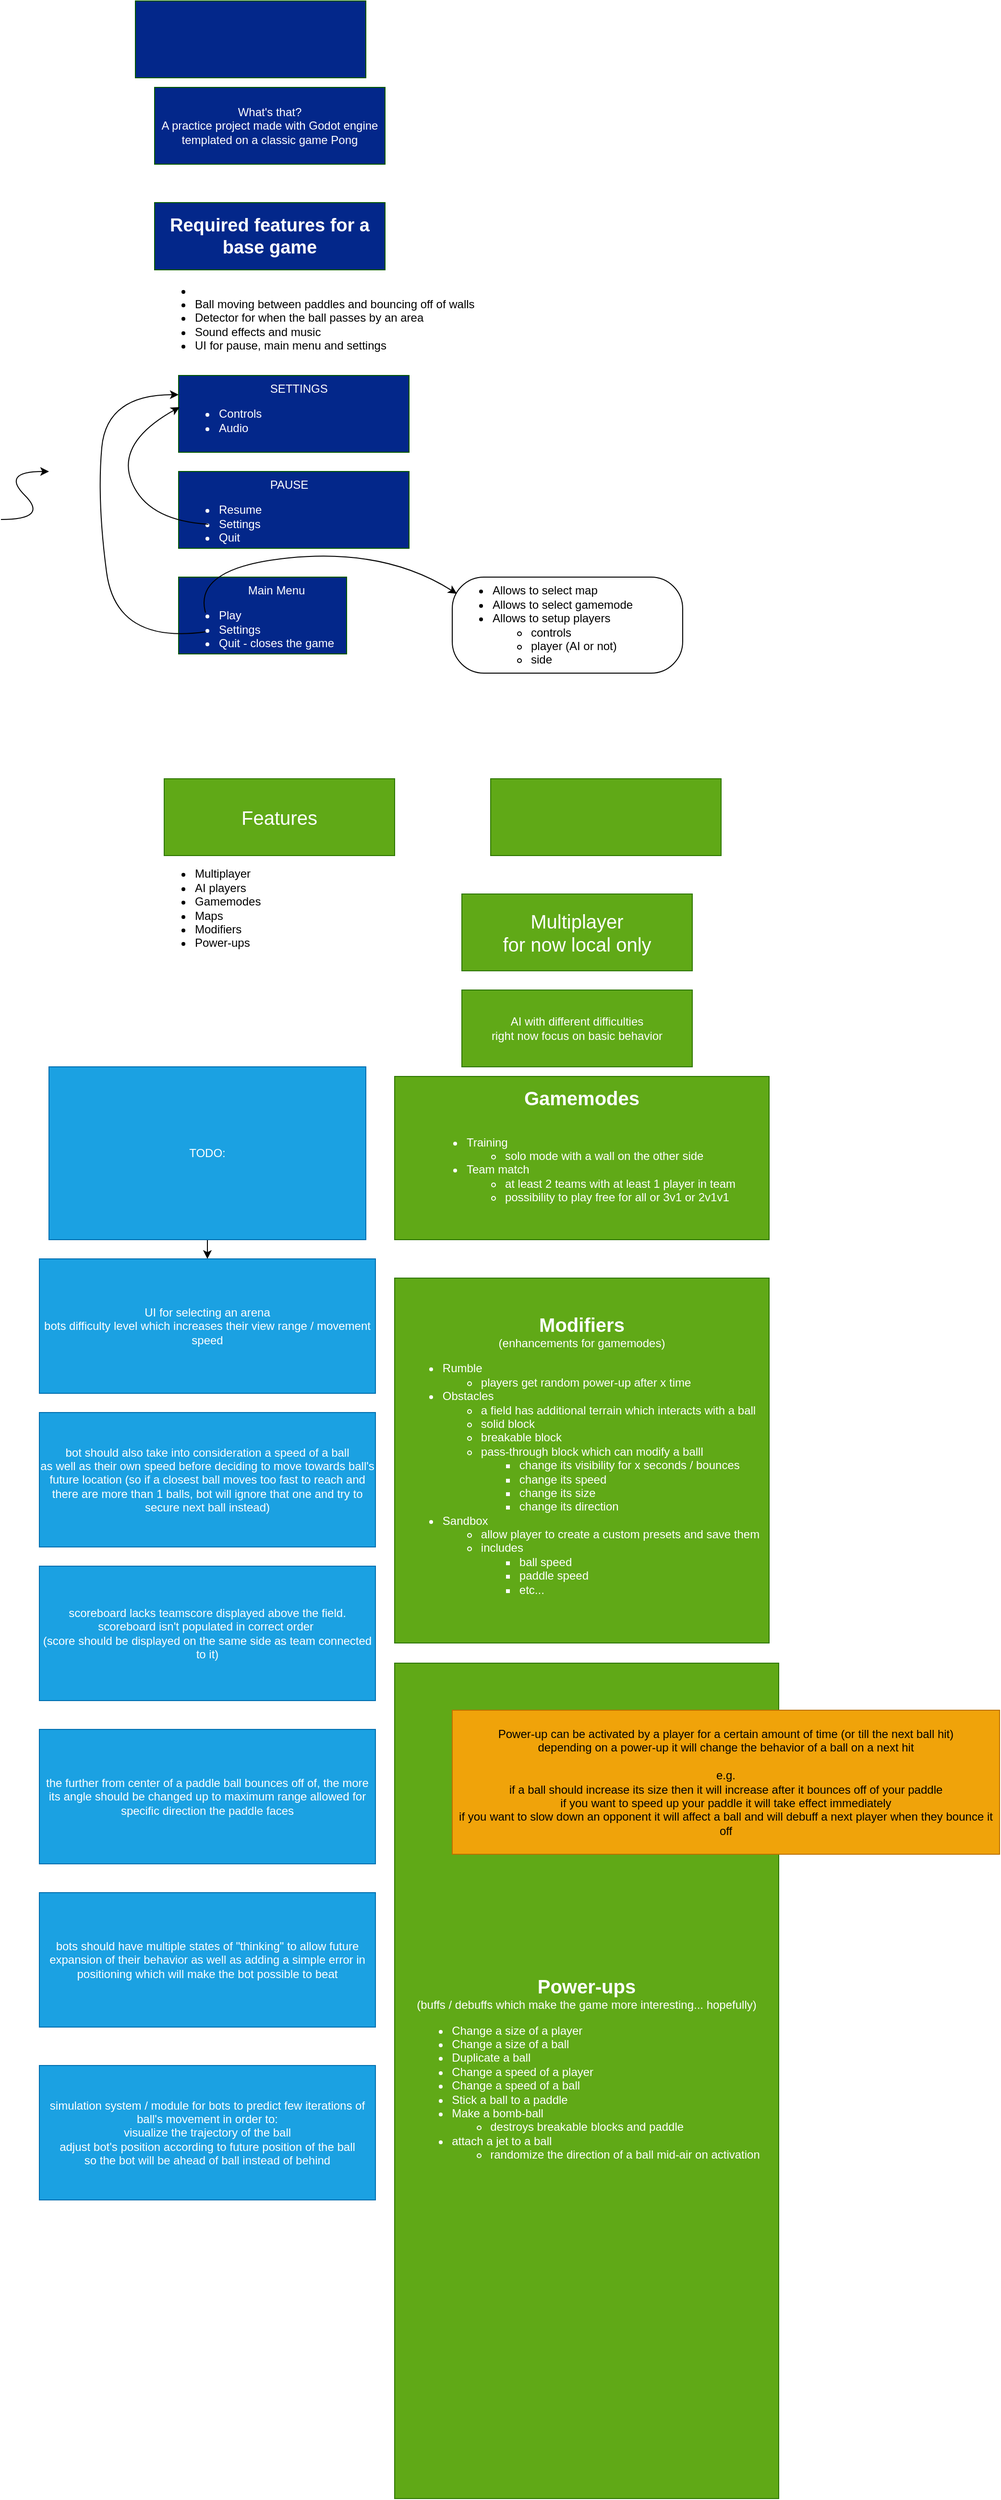 <mxfile version="24.2.5" type="device">
  <diagram name="Page-1" id="qMT6bN2ABAr8EhCt4m0C">
    <mxGraphModel dx="1434" dy="884" grid="1" gridSize="10" guides="1" tooltips="1" connect="1" arrows="1" fold="1" page="1" pageScale="1" pageWidth="850" pageHeight="1100" math="0" shadow="0">
      <root>
        <mxCell id="0" />
        <mxCell id="1" parent="0" />
        <mxCell id="HtahJcGW6UtRNmLtOk1D-1" value="What&#39;s that?&lt;div&gt;A practice project made with Godot engine templated on a classic game Pong&lt;/div&gt;" style="rounded=0;whiteSpace=wrap;html=1;fillColor=#03278A;strokeColor=#005700;fontColor=#ffffff;" parent="1" vertex="1">
          <mxGeometry x="160" y="90" width="240" height="80" as="geometry" />
        </mxCell>
        <mxCell id="HtahJcGW6UtRNmLtOk1D-5" value="&lt;div&gt;&lt;br&gt;&lt;/div&gt;" style="rounded=0;whiteSpace=wrap;html=1;fillColor=#03278A;strokeColor=#005700;fontColor=#ffffff;" parent="1" vertex="1">
          <mxGeometry x="140" width="240" height="80" as="geometry" />
        </mxCell>
        <mxCell id="HtahJcGW6UtRNmLtOk1D-6" value="&lt;b&gt;&lt;font style=&quot;font-size: 19px;&quot;&gt;Required features for a base game&lt;/font&gt;&lt;/b&gt;" style="rounded=0;whiteSpace=wrap;html=1;fillColor=#03278A;strokeColor=#005700;fontColor=#ffffff;" parent="1" vertex="1">
          <mxGeometry x="160" y="210" width="240" height="70" as="geometry" />
        </mxCell>
        <mxCell id="wwbtsTihomMdQyM6YwDD-15" value="&lt;ul&gt;&lt;li&gt;&lt;span style=&quot;color: rgb(255, 255, 255); text-align: center;&quot;&gt;Player controller for moving a&amp;nbsp;&lt;/span&gt;&lt;span style=&quot;color: rgb(255, 255, 255); text-align: center; background-color: initial;&quot;&gt;paddle&lt;/span&gt;&lt;br&gt;&lt;/li&gt;&lt;li&gt;Ball moving between paddles and bouncing off of walls&lt;/li&gt;&lt;li&gt;Detector for when the ball passes by an area&lt;/li&gt;&lt;li&gt;Sound effects and music&lt;/li&gt;&lt;li&gt;UI for pause, main menu and settings&lt;/li&gt;&lt;/ul&gt;" style="text;strokeColor=none;fillColor=none;html=1;whiteSpace=wrap;verticalAlign=middle;overflow=hidden;dropTarget=1;" parent="1" vertex="1">
          <mxGeometry x="160" y="280" width="360" height="90" as="geometry" />
        </mxCell>
        <mxCell id="wwbtsTihomMdQyM6YwDD-18" value="&lt;div style=&quot;line-height: 120%; padding-left: 40px;&quot;&gt;&lt;div style=&quot;text-align: center; line-height: 120%;&quot;&gt;&lt;span style=&quot;background-color: initial;&quot;&gt;&lt;span style=&quot;white-space: pre;&quot;&gt;&#x9;&lt;/span&gt;&lt;span style=&quot;white-space: pre;&quot;&gt;&#x9;&lt;/span&gt;SETTINGS&lt;/span&gt;&lt;br&gt;&lt;/div&gt;&lt;div style=&quot;line-height: 0%;&quot;&gt;&lt;br&gt;&lt;/div&gt;&lt;div style=&quot;line-height: 120%;&quot;&gt;&lt;ul style=&quot;padding-left: 0px; line-height: 120%;&quot;&gt;&lt;li style=&quot;&quot;&gt;Controls&lt;/li&gt;&lt;li style=&quot;&quot;&gt;Audio&lt;/li&gt;&lt;/ul&gt;&lt;/div&gt;&lt;/div&gt;" style="rounded=0;whiteSpace=wrap;html=1;fillColor=#03278A;strokeColor=#005700;fontColor=#ffffff;align=left;verticalAlign=top;" parent="1" vertex="1">
          <mxGeometry x="185" y="390" width="240" height="80" as="geometry" />
        </mxCell>
        <mxCell id="wwbtsTihomMdQyM6YwDD-19" value="&lt;div style=&quot;line-height: 120%; padding-left: 40px;&quot;&gt;&lt;div style=&quot;text-align: center; line-height: 120%;&quot;&gt;&lt;span style=&quot;background-color: initial;&quot;&gt;&lt;span style=&quot;white-space: pre;&quot;&gt;&#x9;&lt;/span&gt;&lt;span style=&quot;white-space: pre;&quot;&gt;&#x9;&lt;/span&gt;PAUSE&lt;/span&gt;&lt;br&gt;&lt;/div&gt;&lt;div style=&quot;line-height: 0%;&quot;&gt;&lt;br&gt;&lt;/div&gt;&lt;div style=&quot;line-height: 120%;&quot;&gt;&lt;ul style=&quot;padding-left: 0px; line-height: 120%;&quot;&gt;&lt;li&gt;Resume&lt;/li&gt;&lt;li&gt;Settings&lt;/li&gt;&lt;li style=&quot;&quot;&gt;Quit&lt;/li&gt;&lt;/ul&gt;&lt;/div&gt;&lt;/div&gt;" style="rounded=0;whiteSpace=wrap;html=1;fillColor=#03278A;strokeColor=#005700;fontColor=#ffffff;align=left;verticalAlign=top;" parent="1" vertex="1">
          <mxGeometry x="185" y="490" width="240" height="80" as="geometry" />
        </mxCell>
        <mxCell id="wwbtsTihomMdQyM6YwDD-20" value="&lt;div style=&quot;line-height: 120%; padding-left: 40px;&quot;&gt;&lt;div style=&quot;text-align: center; line-height: 120%;&quot;&gt;&lt;span style=&quot;background-color: initial;&quot;&gt;Main Menu&lt;/span&gt;&lt;br&gt;&lt;/div&gt;&lt;div style=&quot;line-height: 0%;&quot;&gt;&lt;br&gt;&lt;/div&gt;&lt;div style=&quot;line-height: 120%;&quot;&gt;&lt;ul style=&quot;padding-left: 0px; line-height: 120%;&quot;&gt;&lt;li&gt;Play&lt;/li&gt;&lt;li&gt;Settings&lt;/li&gt;&lt;li&gt;Quit - closes the game&lt;/li&gt;&lt;/ul&gt;&lt;/div&gt;&lt;/div&gt;" style="rounded=0;whiteSpace=wrap;html=1;fillColor=#03278A;strokeColor=#005700;fontColor=#ffffff;align=left;verticalAlign=top;" parent="1" vertex="1">
          <mxGeometry x="185" y="600" width="175" height="80" as="geometry" />
        </mxCell>
        <mxCell id="wwbtsTihomMdQyM6YwDD-21" value="&lt;ul&gt;&lt;li&gt;Allows to select map&lt;/li&gt;&lt;li&gt;Allows to select gamemode&lt;/li&gt;&lt;li&gt;Allows to setup players&amp;nbsp;&lt;/li&gt;&lt;ul&gt;&lt;li&gt;controls&lt;/li&gt;&lt;li&gt;player (AI or not)&lt;/li&gt;&lt;li&gt;side&lt;/li&gt;&lt;/ul&gt;&lt;/ul&gt;" style="rounded=1;whiteSpace=wrap;html=1;arcSize=33;align=left;" parent="1" vertex="1">
          <mxGeometry x="470" y="600" width="240" height="100" as="geometry" />
        </mxCell>
        <mxCell id="wwbtsTihomMdQyM6YwDD-24" value="" style="curved=1;endArrow=classic;html=1;rounded=0;" parent="1" edge="1">
          <mxGeometry width="50" height="50" relative="1" as="geometry">
            <mxPoint y="540" as="sourcePoint" />
            <mxPoint x="50" y="490" as="targetPoint" />
            <Array as="points">
              <mxPoint x="50" y="540" />
              <mxPoint y="490" />
            </Array>
          </mxGeometry>
        </mxCell>
        <mxCell id="wwbtsTihomMdQyM6YwDD-25" value="" style="curved=1;endArrow=classic;html=1;rounded=0;entryX=0;entryY=0.25;entryDx=0;entryDy=0;" parent="1" target="wwbtsTihomMdQyM6YwDD-18" edge="1">
          <mxGeometry width="50" height="50" relative="1" as="geometry">
            <mxPoint x="213" y="657" as="sourcePoint" />
            <mxPoint x="170" y="580" as="targetPoint" />
            <Array as="points">
              <mxPoint x="120" y="670" />
              <mxPoint x="100" y="520" />
              <mxPoint x="110" y="410" />
            </Array>
          </mxGeometry>
        </mxCell>
        <mxCell id="wwbtsTihomMdQyM6YwDD-26" value="" style="curved=1;endArrow=classic;html=1;rounded=0;entryX=0.02;entryY=0.173;entryDx=0;entryDy=0;entryPerimeter=0;" parent="1" target="wwbtsTihomMdQyM6YwDD-21" edge="1">
          <mxGeometry width="50" height="50" relative="1" as="geometry">
            <mxPoint x="213" y="637" as="sourcePoint" />
            <mxPoint x="440" y="600" as="targetPoint" />
            <Array as="points">
              <mxPoint x="200" y="590" />
              <mxPoint x="400" y="570" />
            </Array>
          </mxGeometry>
        </mxCell>
        <mxCell id="wwbtsTihomMdQyM6YwDD-27" value="" style="curved=1;endArrow=classic;html=1;rounded=0;" parent="1" edge="1">
          <mxGeometry width="50" height="50" relative="1" as="geometry">
            <mxPoint x="216" y="545" as="sourcePoint" />
            <mxPoint x="186" y="423" as="targetPoint" />
            <Array as="points">
              <mxPoint x="152" y="541" />
              <mxPoint x="120" y="460" />
            </Array>
          </mxGeometry>
        </mxCell>
        <mxCell id="wwbtsTihomMdQyM6YwDD-30" value="&lt;div style=&quot;font-size: 20px;&quot;&gt;Features&lt;/div&gt;" style="rounded=0;whiteSpace=wrap;html=1;fillColor=#60a917;strokeColor=#2D7600;fontColor=#ffffff;" parent="1" vertex="1">
          <mxGeometry x="170" y="810" width="240" height="80" as="geometry" />
        </mxCell>
        <mxCell id="wwbtsTihomMdQyM6YwDD-32" value="&lt;ul&gt;&lt;li&gt;Multiplayer&lt;/li&gt;&lt;li&gt;AI players&lt;/li&gt;&lt;li&gt;Gamemodes&lt;/li&gt;&lt;li&gt;Maps&lt;/li&gt;&lt;li&gt;Modifiers&lt;/li&gt;&lt;li&gt;Power-ups&lt;/li&gt;&lt;/ul&gt;" style="text;strokeColor=none;fillColor=none;html=1;whiteSpace=wrap;verticalAlign=middle;overflow=hidden;" parent="1" vertex="1">
          <mxGeometry x="160" y="860" width="390" height="170" as="geometry" />
        </mxCell>
        <mxCell id="wwbtsTihomMdQyM6YwDD-35" value="&lt;div style=&quot;font-size: 20px;&quot;&gt;&lt;br&gt;&lt;/div&gt;" style="rounded=0;whiteSpace=wrap;html=1;fillColor=#60a917;strokeColor=#2D7600;fontColor=#ffffff;" parent="1" vertex="1">
          <mxGeometry x="510" y="810" width="240" height="80" as="geometry" />
        </mxCell>
        <mxCell id="wwbtsTihomMdQyM6YwDD-36" value="&lt;div style=&quot;font-size: 20px;&quot;&gt;Multiplayer&lt;/div&gt;&lt;div style=&quot;font-size: 20px;&quot;&gt;for now local only&lt;/div&gt;" style="rounded=0;whiteSpace=wrap;html=1;fillColor=#60a917;strokeColor=#2D7600;fontColor=#ffffff;" parent="1" vertex="1">
          <mxGeometry x="480" y="930" width="240" height="80" as="geometry" />
        </mxCell>
        <mxCell id="wwbtsTihomMdQyM6YwDD-37" value="AI with different difficulties&lt;div&gt;right now focus on basic behavior&lt;/div&gt;" style="rounded=0;whiteSpace=wrap;html=1;fillColor=#60a917;strokeColor=#2D7600;fontColor=#ffffff;" parent="1" vertex="1">
          <mxGeometry x="480" y="1030" width="240" height="80" as="geometry" />
        </mxCell>
        <mxCell id="wwbtsTihomMdQyM6YwDD-38" value="&lt;b&gt;&lt;font style=&quot;font-size: 20px;&quot;&gt;Gamemodes&lt;/font&gt;&lt;/b&gt;&lt;div&gt;&lt;br&gt;&lt;div&gt;&lt;ul&gt;&lt;li style=&quot;text-align: left;&quot;&gt;&lt;span style=&quot;text-align: center;&quot;&gt;Training&amp;nbsp;&lt;/span&gt;&lt;/li&gt;&lt;ul&gt;&lt;li style=&quot;text-align: left;&quot;&gt;solo mode with a wall on the other side&lt;/li&gt;&lt;/ul&gt;&lt;li style=&quot;text-align: left;&quot;&gt;Team match&amp;nbsp;&lt;/li&gt;&lt;ul&gt;&lt;li style=&quot;text-align: left;&quot;&gt;at least 2 teams with at least 1 player in team&lt;/li&gt;&lt;li style=&quot;text-align: left;&quot;&gt;possibility to play free for all or 3v1 or 2v1v1&lt;/li&gt;&lt;/ul&gt;&lt;/ul&gt;&lt;/div&gt;&lt;div&gt;&lt;br&gt;&lt;/div&gt;&lt;/div&gt;" style="rounded=0;whiteSpace=wrap;html=1;fillColor=#60a917;strokeColor=#2D7600;fontColor=#ffffff;" parent="1" vertex="1">
          <mxGeometry x="410" y="1120" width="390" height="170" as="geometry" />
        </mxCell>
        <mxCell id="wwbtsTihomMdQyM6YwDD-42" value="&lt;b&gt;&lt;font style=&quot;font-size: 20px;&quot;&gt;Modifiers&lt;/font&gt;&lt;/b&gt;&lt;div&gt;(enhancements for gamemodes)&lt;br&gt;&lt;div&gt;&lt;ul&gt;&lt;li style=&quot;text-align: left;&quot;&gt;Rumble&lt;/li&gt;&lt;ul&gt;&lt;li style=&quot;text-align: left;&quot;&gt;players get random power-up after x time&lt;/li&gt;&lt;/ul&gt;&lt;li style=&quot;text-align: left;&quot;&gt;Obstacles&lt;/li&gt;&lt;ul&gt;&lt;li style=&quot;text-align: left;&quot;&gt;a field has additional terrain which interacts with a ball&lt;/li&gt;&lt;li style=&quot;text-align: left;&quot;&gt;solid block&lt;/li&gt;&lt;li style=&quot;text-align: left;&quot;&gt;breakable block&lt;/li&gt;&lt;li style=&quot;text-align: left;&quot;&gt;pass-through block which can modify a balll&lt;/li&gt;&lt;ul&gt;&lt;li style=&quot;text-align: left;&quot;&gt;change its visibility for x seconds / bounces&lt;/li&gt;&lt;li style=&quot;text-align: left;&quot;&gt;change its speed&lt;/li&gt;&lt;li style=&quot;text-align: left;&quot;&gt;change its size&lt;/li&gt;&lt;li style=&quot;text-align: left;&quot;&gt;change its direction&lt;/li&gt;&lt;/ul&gt;&lt;/ul&gt;&lt;li style=&quot;text-align: left;&quot;&gt;Sandbox&lt;/li&gt;&lt;ul&gt;&lt;li style=&quot;text-align: left;&quot;&gt;allow player to create a custom presets and save them&lt;/li&gt;&lt;li style=&quot;text-align: left;&quot;&gt;includes&lt;/li&gt;&lt;ul&gt;&lt;li style=&quot;text-align: left;&quot;&gt;ball speed&lt;/li&gt;&lt;li style=&quot;text-align: left;&quot;&gt;paddle speed&lt;/li&gt;&lt;li style=&quot;text-align: left;&quot;&gt;etc...&lt;/li&gt;&lt;/ul&gt;&lt;/ul&gt;&lt;/ul&gt;&lt;/div&gt;&lt;/div&gt;" style="rounded=0;whiteSpace=wrap;html=1;fillColor=#60a917;strokeColor=#2D7600;fontColor=#ffffff;" parent="1" vertex="1">
          <mxGeometry x="410" y="1330" width="390" height="380" as="geometry" />
        </mxCell>
        <mxCell id="wwbtsTihomMdQyM6YwDD-46" value="&lt;b&gt;&lt;font style=&quot;font-size: 20px;&quot;&gt;Power-ups&lt;/font&gt;&lt;/b&gt;&lt;div&gt;(buffs / debuffs which make the game more interesting... hopefully)&lt;br&gt;&lt;div&gt;&lt;ul&gt;&lt;li style=&quot;text-align: left;&quot;&gt;&lt;span style=&quot;text-align: center;&quot;&gt;Change a size of a player&lt;/span&gt;&lt;/li&gt;&lt;li style=&quot;text-align: left;&quot;&gt;Change a size of a ball&lt;/li&gt;&lt;li style=&quot;text-align: left;&quot;&gt;Duplicate a ball&lt;/li&gt;&lt;li style=&quot;text-align: left;&quot;&gt;Change a speed of a player&lt;/li&gt;&lt;li style=&quot;text-align: left;&quot;&gt;Change a speed of a ball&lt;/li&gt;&lt;li style=&quot;text-align: left;&quot;&gt;Stick a ball to a paddle&lt;/li&gt;&lt;li style=&quot;text-align: left;&quot;&gt;Make a bomb-ball&lt;/li&gt;&lt;ul&gt;&lt;li style=&quot;text-align: left;&quot;&gt;destroys breakable blocks and paddle&lt;/li&gt;&lt;/ul&gt;&lt;li style=&quot;text-align: left;&quot;&gt;attach a jet to a ball&lt;/li&gt;&lt;ul&gt;&lt;li style=&quot;text-align: left;&quot;&gt;randomize the direction of a ball mid-air on activation&lt;/li&gt;&lt;/ul&gt;&lt;/ul&gt;&lt;/div&gt;&lt;div&gt;&lt;br&gt;&lt;/div&gt;&lt;/div&gt;" style="rounded=0;whiteSpace=wrap;html=1;fillColor=#60a917;strokeColor=#2D7600;fontColor=#ffffff;" parent="1" vertex="1">
          <mxGeometry x="410" y="1731" width="400" height="870" as="geometry" />
        </mxCell>
        <mxCell id="wwbtsTihomMdQyM6YwDD-47" value="Power-up can be activated by a player for a certain amount of time (or till the next ball hit)&lt;div&gt;depending on a power-up it will change the behavior of a ball on a next hit&lt;/div&gt;&lt;div&gt;&lt;br&gt;&lt;/div&gt;&lt;div&gt;e.g.&lt;/div&gt;&lt;div&gt;if a ball should increase its size then it will increase after it bounces off of your paddle&lt;/div&gt;&lt;div&gt;if you want to speed up your paddle it will take effect immediately&lt;/div&gt;&lt;div&gt;if you want to slow down an opponent it will affect a ball and will debuff a next player when they bounce it off&lt;/div&gt;" style="rounded=0;whiteSpace=wrap;html=1;fillColor=#f0a30a;fontColor=#000000;strokeColor=#BD7000;" parent="1" vertex="1">
          <mxGeometry x="470" y="1780" width="570" height="150" as="geometry" />
        </mxCell>
        <mxCell id="nAK5K71Ji6iYyo7UAujS-2" style="edgeStyle=orthogonalEdgeStyle;rounded=0;orthogonalLoop=1;jettySize=auto;html=1;exitX=0.5;exitY=1;exitDx=0;exitDy=0;" parent="1" source="U2oWBrJN7oa8CFiWy30i-1" edge="1">
          <mxGeometry relative="1" as="geometry">
            <mxPoint x="215" y="1310" as="targetPoint" />
          </mxGeometry>
        </mxCell>
        <mxCell id="U2oWBrJN7oa8CFiWy30i-1" value="&lt;div style=&quot;&quot;&gt;&lt;span style=&quot;background-color: initial;&quot;&gt;TODO:&lt;/span&gt;&lt;/div&gt;" style="rounded=0;whiteSpace=wrap;html=1;fillColor=#1ba1e2;fontColor=#ffffff;strokeColor=#006EAF;align=center;" parent="1" vertex="1">
          <mxGeometry x="50" y="1110" width="330" height="180" as="geometry" />
        </mxCell>
        <mxCell id="U2oWBrJN7oa8CFiWy30i-2" value="&lt;div&gt;bot should also take into consideration a speed of a ball&lt;/div&gt;&lt;div&gt;as well as their own speed before deciding to move towards ball&#39;s future location (so if a closest ball moves too fast to reach and there are more than 1 balls, bot will ignore that one and try to secure next ball instead)&lt;/div&gt;" style="rounded=0;whiteSpace=wrap;html=1;fillColor=#1ba1e2;fontColor=#ffffff;strokeColor=#006EAF;" parent="1" vertex="1">
          <mxGeometry x="40" y="1470" width="350" height="140" as="geometry" />
        </mxCell>
        <mxCell id="U2oWBrJN7oa8CFiWy30i-4" value="scoreboard lacks teamscore displayed above the field.&lt;div&gt;scoreboard isn&#39;t populated in correct order&amp;nbsp;&lt;/div&gt;&lt;div&gt;(score should be displayed on the same side as team connected to it)&lt;/div&gt;" style="rounded=0;whiteSpace=wrap;html=1;fillColor=#1ba1e2;fontColor=#ffffff;strokeColor=#006EAF;" parent="1" vertex="1">
          <mxGeometry x="40" y="1630" width="350" height="140" as="geometry" />
        </mxCell>
        <mxCell id="nAK5K71Ji6iYyo7UAujS-4" value="UI for selecting an arena&lt;div&gt;bots difficulty level which increases their view range / movement speed&lt;/div&gt;" style="rounded=0;whiteSpace=wrap;html=1;fillColor=#1ba1e2;fontColor=#ffffff;strokeColor=#006EAF;" parent="1" vertex="1">
          <mxGeometry x="40" y="1310" width="350" height="140" as="geometry" />
        </mxCell>
        <mxCell id="olV1CMSZra6TE9c_RL3Y-1" value="the further from center of a paddle ball bounces off of, the more its angle should be changed up to maximum range allowed for specific direction the paddle faces" style="rounded=0;whiteSpace=wrap;html=1;fillColor=#1ba1e2;fontColor=#ffffff;strokeColor=#006EAF;" parent="1" vertex="1">
          <mxGeometry x="40" y="1800" width="350" height="140" as="geometry" />
        </mxCell>
        <mxCell id="olV1CMSZra6TE9c_RL3Y-2" value="bots should have multiple states of &quot;thinking&quot; to allow future expansion of their behavior as well as adding a simple error in positioning which will make the bot possible to beat" style="rounded=0;whiteSpace=wrap;html=1;fillColor=#1ba1e2;fontColor=#ffffff;strokeColor=#006EAF;" parent="1" vertex="1">
          <mxGeometry x="40" y="1970" width="350" height="140" as="geometry" />
        </mxCell>
        <mxCell id="Pi0Ag8V1H4i1oZQ9MShE-1" value="simulation system / module for bots to predict few iterations of ball&#39;s movement in order to:&lt;div&gt;visualize the trajectory of the ball&lt;/div&gt;&lt;div&gt;adjust bot&#39;s position according to future position of the ball&lt;/div&gt;&lt;div&gt;so the bot will be ahead of ball instead of behind&lt;/div&gt;" style="rounded=0;whiteSpace=wrap;html=1;fillColor=#1ba1e2;fontColor=#ffffff;strokeColor=#006EAF;" vertex="1" parent="1">
          <mxGeometry x="40" y="2150" width="350" height="140" as="geometry" />
        </mxCell>
      </root>
    </mxGraphModel>
  </diagram>
</mxfile>
